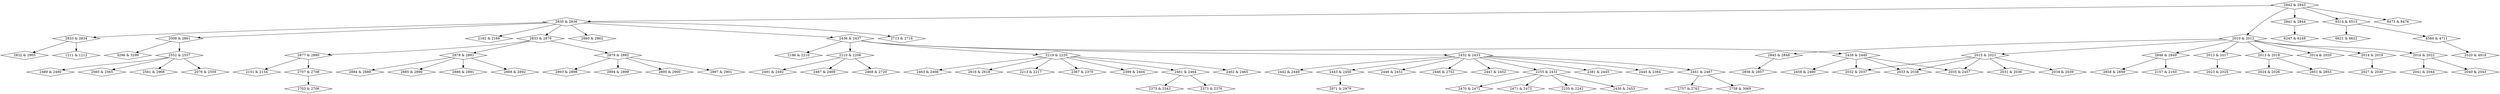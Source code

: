digraph {
0 [label = "1211 & 1212", shape = diamond];
1 [label = "2008 & 2861", shape = diamond];
2 [label = "2010 & 2012", shape = diamond];
3 [label = "2013 & 2017", shape = diamond];
4 [label = "2013 & 2018", shape = diamond];
5 [label = "2014 & 2019", shape = diamond];
6 [label = "2014 & 2020", shape = diamond];
7 [label = "2015 & 2021", shape = diamond];
8 [label = "2016 & 2022", shape = diamond];
9 [label = "2023 & 2025", shape = diamond];
10 [label = "2024 & 2026", shape = diamond];
11 [label = "2027 & 2030", shape = diamond];
12 [label = "2031 & 2036", shape = diamond];
13 [label = "2032 & 2037", shape = diamond];
14 [label = "2033 & 2038", shape = diamond];
15 [label = "2034 & 2039", shape = diamond];
16 [label = "2035 & 2457", shape = diamond];
17 [label = "2040 & 2043", shape = diamond];
18 [label = "2041 & 2044", shape = diamond];
19 [label = "2076 & 2559", shape = diamond];
20 [label = "2151 & 2154", shape = diamond];
21 [label = "2157 & 2160", shape = diamond];
22 [label = "2162 & 2166", shape = diamond];
23 [label = "2186 & 2210", shape = diamond];
24 [label = "2210 & 2206", shape = diamond];
25 [label = "2213 & 2217", shape = diamond];
26 [label = "2219 & 2220", shape = diamond];
27 [label = "2235 & 2242", shape = diamond];
28 [label = "2255 & 2431", shape = diamond];
29 [label = "2367 & 2370", shape = diamond];
30 [label = "2373 & 2376", shape = diamond];
31 [label = "2373 & 2543", shape = diamond];
32 [label = "2381 & 2445", shape = diamond];
33 [label = "2445 & 2384", shape = diamond];
34 [label = "2399 & 2404", shape = diamond];
35 [label = "2430 & 2453", shape = diamond];
36 [label = "2432 & 2433", shape = diamond];
37 [label = "2436 & 2437", shape = diamond];
38 [label = "2438 & 2440", shape = diamond];
39 [label = "2441 & 2487", shape = diamond];
40 [label = "2442 & 2449", shape = diamond];
41 [label = "2443 & 2450", shape = diamond];
42 [label = "2446 & 2451", shape = diamond];
43 [label = "2446 & 2752", shape = diamond];
44 [label = "2447 & 2452", shape = diamond];
45 [label = "2458 & 2460", shape = diamond];
46 [label = "2461 & 2464", shape = diamond];
47 [label = "2462 & 2465", shape = diamond];
48 [label = "2463 & 2466", shape = diamond];
49 [label = "2467 & 2469", shape = diamond];
50 [label = "2468 & 2720", shape = diamond];
51 [label = "2470 & 2472", shape = diamond];
52 [label = "2471 & 2473", shape = diamond];
53 [label = "2489 & 2490", shape = diamond];
54 [label = "2491 & 2492", shape = diamond];
55 [label = "2520 & 4918", shape = diamond];
56 [label = "2552 & 2557", shape = diamond];
57 [label = "2560 & 2565", shape = diamond];
58 [label = "2561 & 2968", shape = diamond];
59 [label = "2616 & 2618", shape = diamond];
60 [label = "2703 & 2706", shape = diamond];
61 [label = "2707 & 2708", shape = diamond];
62 [label = "2713 & 2716", shape = diamond];
63 [label = "2757 & 2762", shape = diamond];
64 [label = "2758 & 3069", shape = diamond];
65 [label = "2832 & 2905", shape = diamond];
66 [label = "2833 & 2834", shape = diamond];
67 [label = "2833 & 2876", shape = diamond];
68 [label = "2835 & 2836", shape = diamond];
69 [label = "2841 & 2844", shape = diamond];
70 [label = "2842 & 2843", shape = diamond];
71 [label = "2845 & 2848", shape = diamond];
72 [label = "2846 & 2849", shape = diamond];
73 [label = "2851 & 2853", shape = diamond];
74 [label = "2856 & 2857", shape = diamond];
75 [label = "2858 & 2859", shape = diamond];
76 [label = "2860 & 2862", shape = diamond];
77 [label = "2877 & 2880", shape = diamond];
78 [label = "2878 & 2881", shape = diamond];
79 [label = "2879 & 2882", shape = diamond];
80 [label = "2884 & 2889", shape = diamond];
81 [label = "2885 & 2890", shape = diamond];
82 [label = "2886 & 2891", shape = diamond];
83 [label = "2888 & 2892", shape = diamond];
84 [label = "2893 & 2898", shape = diamond];
85 [label = "2894 & 2899", shape = diamond];
86 [label = "2895 & 2900", shape = diamond];
87 [label = "2897 & 2901", shape = diamond];
88 [label = "2971 & 2979", shape = diamond];
89 [label = "3296 & 3299", shape = diamond];
90 [label = "4560 & 4711", shape = diamond];
91 [label = "6247 & 6248", shape = diamond];
92 [label = "6514 & 6515", shape = diamond];
93 [label = "6621 & 6622", shape = diamond];
94 [label = "8473 & 8476", shape = diamond];
1->56;
1->89;
2->3;
2->4;
2->5;
2->6;
2->7;
2->8;
2->71;
2->72;
3->9;
4->10;
4->73;
5->11;
7->12;
7->13;
7->14;
7->15;
7->16;
8->17;
8->18;
24->49;
24->50;
24->54;
26->25;
26->29;
26->34;
26->46;
26->47;
26->48;
26->59;
28->27;
28->35;
28->51;
28->52;
36->28;
36->32;
36->33;
36->39;
36->40;
36->41;
36->42;
36->43;
36->44;
37->23;
37->24;
37->26;
37->36;
37->38;
38->13;
38->14;
38->16;
38->45;
39->63;
39->64;
41->88;
46->30;
46->31;
56->19;
56->53;
56->57;
56->58;
61->60;
66->0;
66->65;
67->77;
67->78;
67->79;
68->1;
68->22;
68->37;
68->62;
68->66;
68->67;
68->76;
69->91;
70->2;
70->68;
70->69;
70->92;
70->94;
71->74;
72->21;
72->75;
77->20;
77->61;
78->80;
78->81;
78->82;
78->83;
79->84;
79->85;
79->86;
79->87;
90->55;
92->90;
92->93;
}
